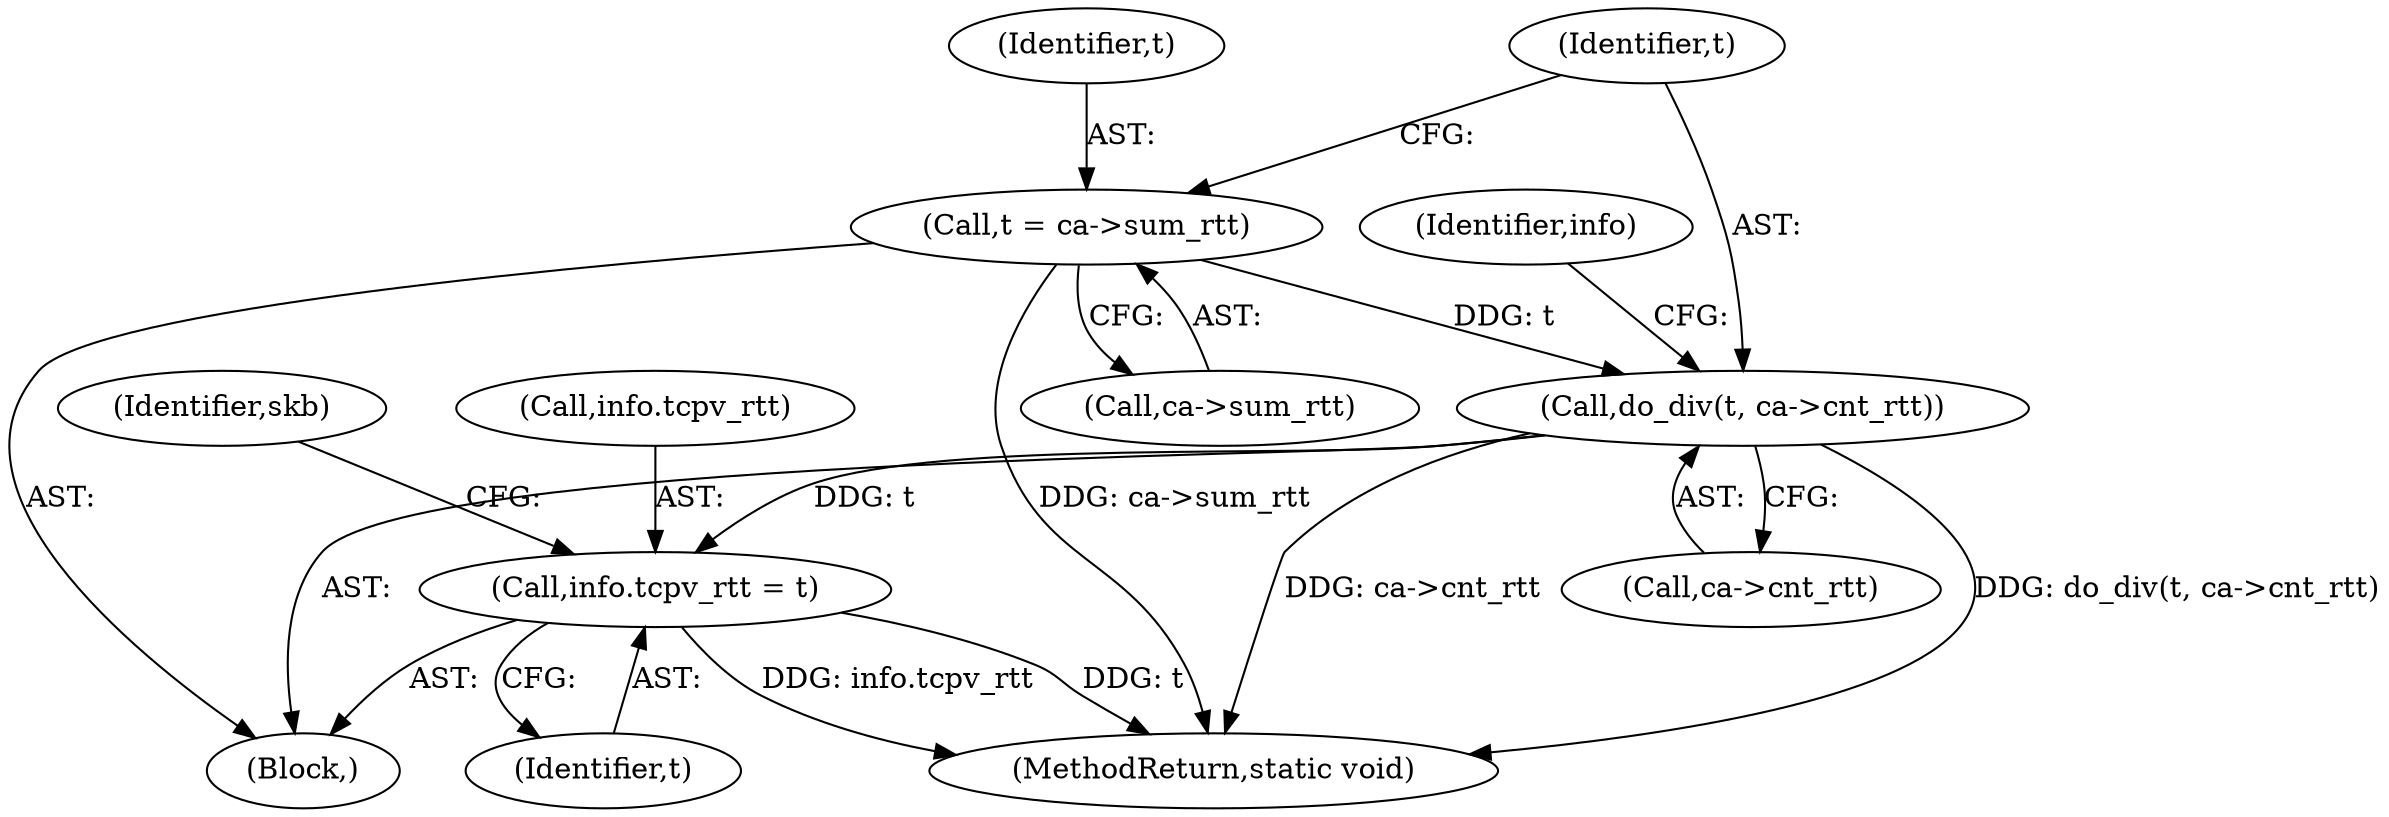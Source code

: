 digraph "1_linux_8f363b77ee4fbf7c3bbcf5ec2c5ca482d396d664@del" {
"1000121" [label="(Call,t = ca->sum_rtt)"];
"1000126" [label="(Call,do_div(t, ca->cnt_rtt))"];
"1000131" [label="(Call,info.tcpv_rtt = t)"];
"1000121" [label="(Call,t = ca->sum_rtt)"];
"1000127" [label="(Identifier,t)"];
"1000135" [label="(Identifier,t)"];
"1000132" [label="(Call,info.tcpv_rtt)"];
"1000137" [label="(Identifier,skb)"];
"1000123" [label="(Call,ca->sum_rtt)"];
"1000131" [label="(Call,info.tcpv_rtt = t)"];
"1000126" [label="(Call,do_div(t, ca->cnt_rtt))"];
"1000143" [label="(MethodReturn,static void)"];
"1000128" [label="(Call,ca->cnt_rtt)"];
"1000133" [label="(Identifier,info)"];
"1000122" [label="(Identifier,t)"];
"1000118" [label="(Block,)"];
"1000121" -> "1000118"  [label="AST: "];
"1000121" -> "1000123"  [label="CFG: "];
"1000122" -> "1000121"  [label="AST: "];
"1000123" -> "1000121"  [label="AST: "];
"1000127" -> "1000121"  [label="CFG: "];
"1000121" -> "1000143"  [label="DDG: ca->sum_rtt"];
"1000121" -> "1000126"  [label="DDG: t"];
"1000126" -> "1000118"  [label="AST: "];
"1000126" -> "1000128"  [label="CFG: "];
"1000127" -> "1000126"  [label="AST: "];
"1000128" -> "1000126"  [label="AST: "];
"1000133" -> "1000126"  [label="CFG: "];
"1000126" -> "1000143"  [label="DDG: do_div(t, ca->cnt_rtt)"];
"1000126" -> "1000143"  [label="DDG: ca->cnt_rtt"];
"1000126" -> "1000131"  [label="DDG: t"];
"1000131" -> "1000118"  [label="AST: "];
"1000131" -> "1000135"  [label="CFG: "];
"1000132" -> "1000131"  [label="AST: "];
"1000135" -> "1000131"  [label="AST: "];
"1000137" -> "1000131"  [label="CFG: "];
"1000131" -> "1000143"  [label="DDG: info.tcpv_rtt"];
"1000131" -> "1000143"  [label="DDG: t"];
}
